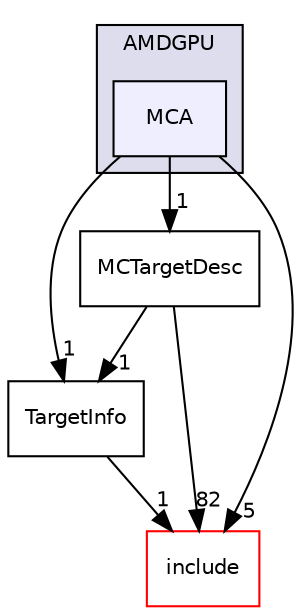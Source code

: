 digraph "lib/Target/AMDGPU/MCA" {
  bgcolor=transparent;
  compound=true
  node [ fontsize="10", fontname="Helvetica"];
  edge [ labelfontsize="10", labelfontname="Helvetica"];
  subgraph clusterdir_447ce995d6e35417de5ec3060e97c93e {
    graph [ bgcolor="#ddddee", pencolor="black", label="AMDGPU" fontname="Helvetica", fontsize="10", URL="dir_447ce995d6e35417de5ec3060e97c93e.html"]
  dir_a38c21fc135969bdd6d4286f2bcb9e32 [shape=box, label="MCA", style="filled", fillcolor="#eeeeff", pencolor="black", URL="dir_a38c21fc135969bdd6d4286f2bcb9e32.html"];
  }
  dir_c9171f2c0f5e8c5077bd9fc5c6f70647 [shape=box label="TargetInfo" URL="dir_c9171f2c0f5e8c5077bd9fc5c6f70647.html"];
  dir_11079433822a7eb4461df62ee7457777 [shape=box label="MCTargetDesc" URL="dir_11079433822a7eb4461df62ee7457777.html"];
  dir_d44c64559bbebec7f509842c48db8b23 [shape=box label="include" color="red" URL="dir_d44c64559bbebec7f509842c48db8b23.html"];
  dir_c9171f2c0f5e8c5077bd9fc5c6f70647->dir_d44c64559bbebec7f509842c48db8b23 [headlabel="1", labeldistance=1.5 headhref="dir_000106_000001.html"];
  dir_11079433822a7eb4461df62ee7457777->dir_c9171f2c0f5e8c5077bd9fc5c6f70647 [headlabel="1", labeldistance=1.5 headhref="dir_000105_000106.html"];
  dir_11079433822a7eb4461df62ee7457777->dir_d44c64559bbebec7f509842c48db8b23 [headlabel="82", labeldistance=1.5 headhref="dir_000105_000001.html"];
  dir_a38c21fc135969bdd6d4286f2bcb9e32->dir_c9171f2c0f5e8c5077bd9fc5c6f70647 [headlabel="1", labeldistance=1.5 headhref="dir_000104_000106.html"];
  dir_a38c21fc135969bdd6d4286f2bcb9e32->dir_11079433822a7eb4461df62ee7457777 [headlabel="1", labeldistance=1.5 headhref="dir_000104_000105.html"];
  dir_a38c21fc135969bdd6d4286f2bcb9e32->dir_d44c64559bbebec7f509842c48db8b23 [headlabel="5", labeldistance=1.5 headhref="dir_000104_000001.html"];
}
